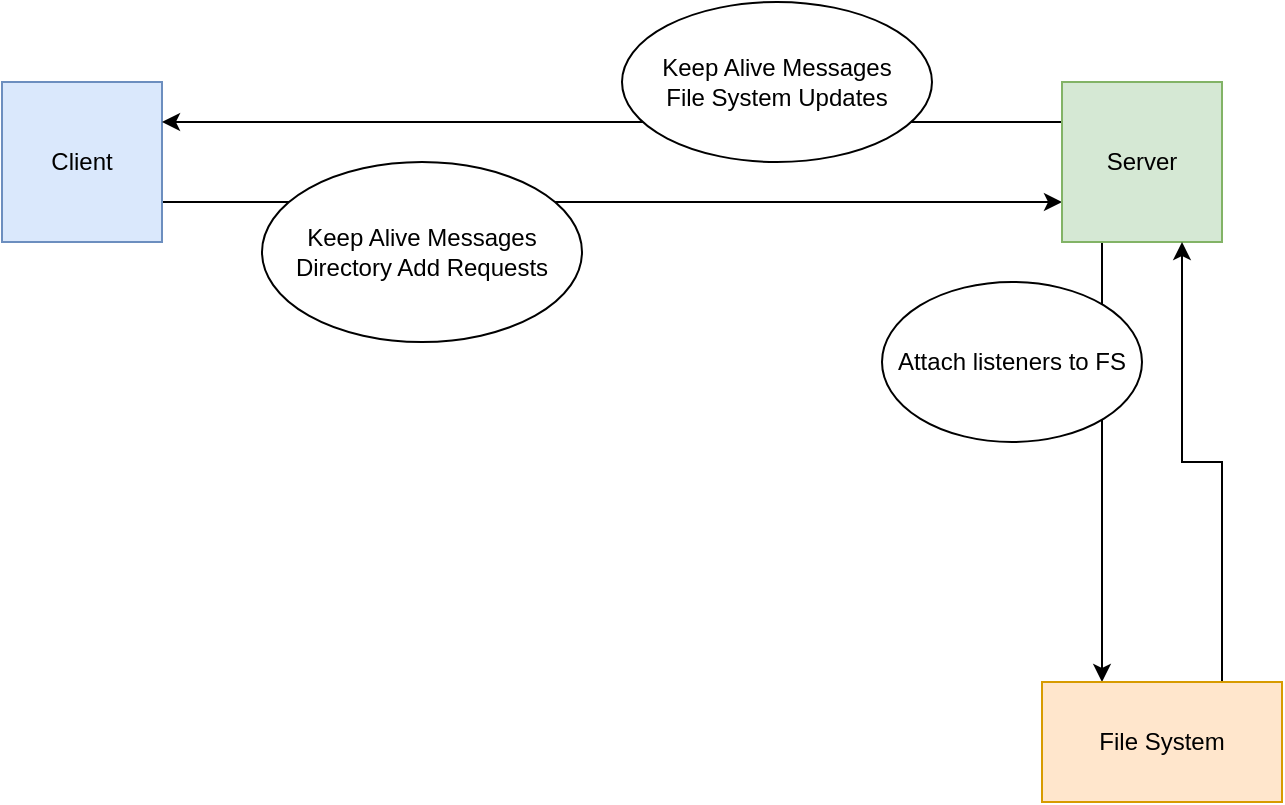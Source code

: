 <mxfile version="15.5.8" type="device"><diagram id="siq0TDyCRnrOq71V09i7" name="Page-1"><mxGraphModel dx="1422" dy="786" grid="1" gridSize="10" guides="1" tooltips="1" connect="1" arrows="1" fold="1" page="1" pageScale="1" pageWidth="850" pageHeight="1100" math="0" shadow="0"><root><mxCell id="0"/><mxCell id="1" parent="0"/><mxCell id="t3M2IXZJjYdjorpFGcLh-4" style="edgeStyle=orthogonalEdgeStyle;rounded=0;orthogonalLoop=1;jettySize=auto;html=1;exitX=1;exitY=0.75;exitDx=0;exitDy=0;entryX=0;entryY=0.75;entryDx=0;entryDy=0;" edge="1" parent="1" source="t3M2IXZJjYdjorpFGcLh-1" target="t3M2IXZJjYdjorpFGcLh-2"><mxGeometry relative="1" as="geometry"/></mxCell><mxCell id="t3M2IXZJjYdjorpFGcLh-1" value="Client" style="whiteSpace=wrap;html=1;aspect=fixed;fillColor=#dae8fc;strokeColor=#6c8ebf;" vertex="1" parent="1"><mxGeometry x="80" y="200" width="80" height="80" as="geometry"/></mxCell><mxCell id="t3M2IXZJjYdjorpFGcLh-3" style="edgeStyle=orthogonalEdgeStyle;rounded=0;orthogonalLoop=1;jettySize=auto;html=1;exitX=0;exitY=0.25;exitDx=0;exitDy=0;entryX=1;entryY=0.25;entryDx=0;entryDy=0;" edge="1" parent="1" source="t3M2IXZJjYdjorpFGcLh-2" target="t3M2IXZJjYdjorpFGcLh-1"><mxGeometry relative="1" as="geometry"/></mxCell><mxCell id="t3M2IXZJjYdjorpFGcLh-6" style="edgeStyle=orthogonalEdgeStyle;rounded=0;orthogonalLoop=1;jettySize=auto;html=1;exitX=0.25;exitY=1;exitDx=0;exitDy=0;entryX=0.25;entryY=0;entryDx=0;entryDy=0;" edge="1" parent="1" source="t3M2IXZJjYdjorpFGcLh-2" target="t3M2IXZJjYdjorpFGcLh-5"><mxGeometry relative="1" as="geometry"/></mxCell><mxCell id="t3M2IXZJjYdjorpFGcLh-2" value="Server" style="whiteSpace=wrap;html=1;aspect=fixed;fillColor=#d5e8d4;strokeColor=#82b366;" vertex="1" parent="1"><mxGeometry x="610" y="200" width="80" height="80" as="geometry"/></mxCell><mxCell id="t3M2IXZJjYdjorpFGcLh-7" style="edgeStyle=orthogonalEdgeStyle;rounded=0;orthogonalLoop=1;jettySize=auto;html=1;exitX=0.75;exitY=0;exitDx=0;exitDy=0;entryX=0.75;entryY=1;entryDx=0;entryDy=0;" edge="1" parent="1" source="t3M2IXZJjYdjorpFGcLh-5" target="t3M2IXZJjYdjorpFGcLh-2"><mxGeometry relative="1" as="geometry"/></mxCell><mxCell id="t3M2IXZJjYdjorpFGcLh-5" value="File System" style="rounded=0;whiteSpace=wrap;html=1;fillColor=#ffe6cc;strokeColor=#d79b00;" vertex="1" parent="1"><mxGeometry x="600" y="500" width="120" height="60" as="geometry"/></mxCell><mxCell id="t3M2IXZJjYdjorpFGcLh-8" value="Keep Alive Messages&lt;br&gt;Directory Add Requests" style="ellipse;whiteSpace=wrap;html=1;" vertex="1" parent="1"><mxGeometry x="210" y="240" width="160" height="90" as="geometry"/></mxCell><mxCell id="t3M2IXZJjYdjorpFGcLh-9" value="Keep Alive Messages&lt;br&gt;File System Updates" style="ellipse;whiteSpace=wrap;html=1;" vertex="1" parent="1"><mxGeometry x="390" y="160" width="155" height="80" as="geometry"/></mxCell><mxCell id="t3M2IXZJjYdjorpFGcLh-10" value="Attach listeners to FS" style="ellipse;whiteSpace=wrap;html=1;" vertex="1" parent="1"><mxGeometry x="520" y="300" width="130" height="80" as="geometry"/></mxCell></root></mxGraphModel></diagram></mxfile>